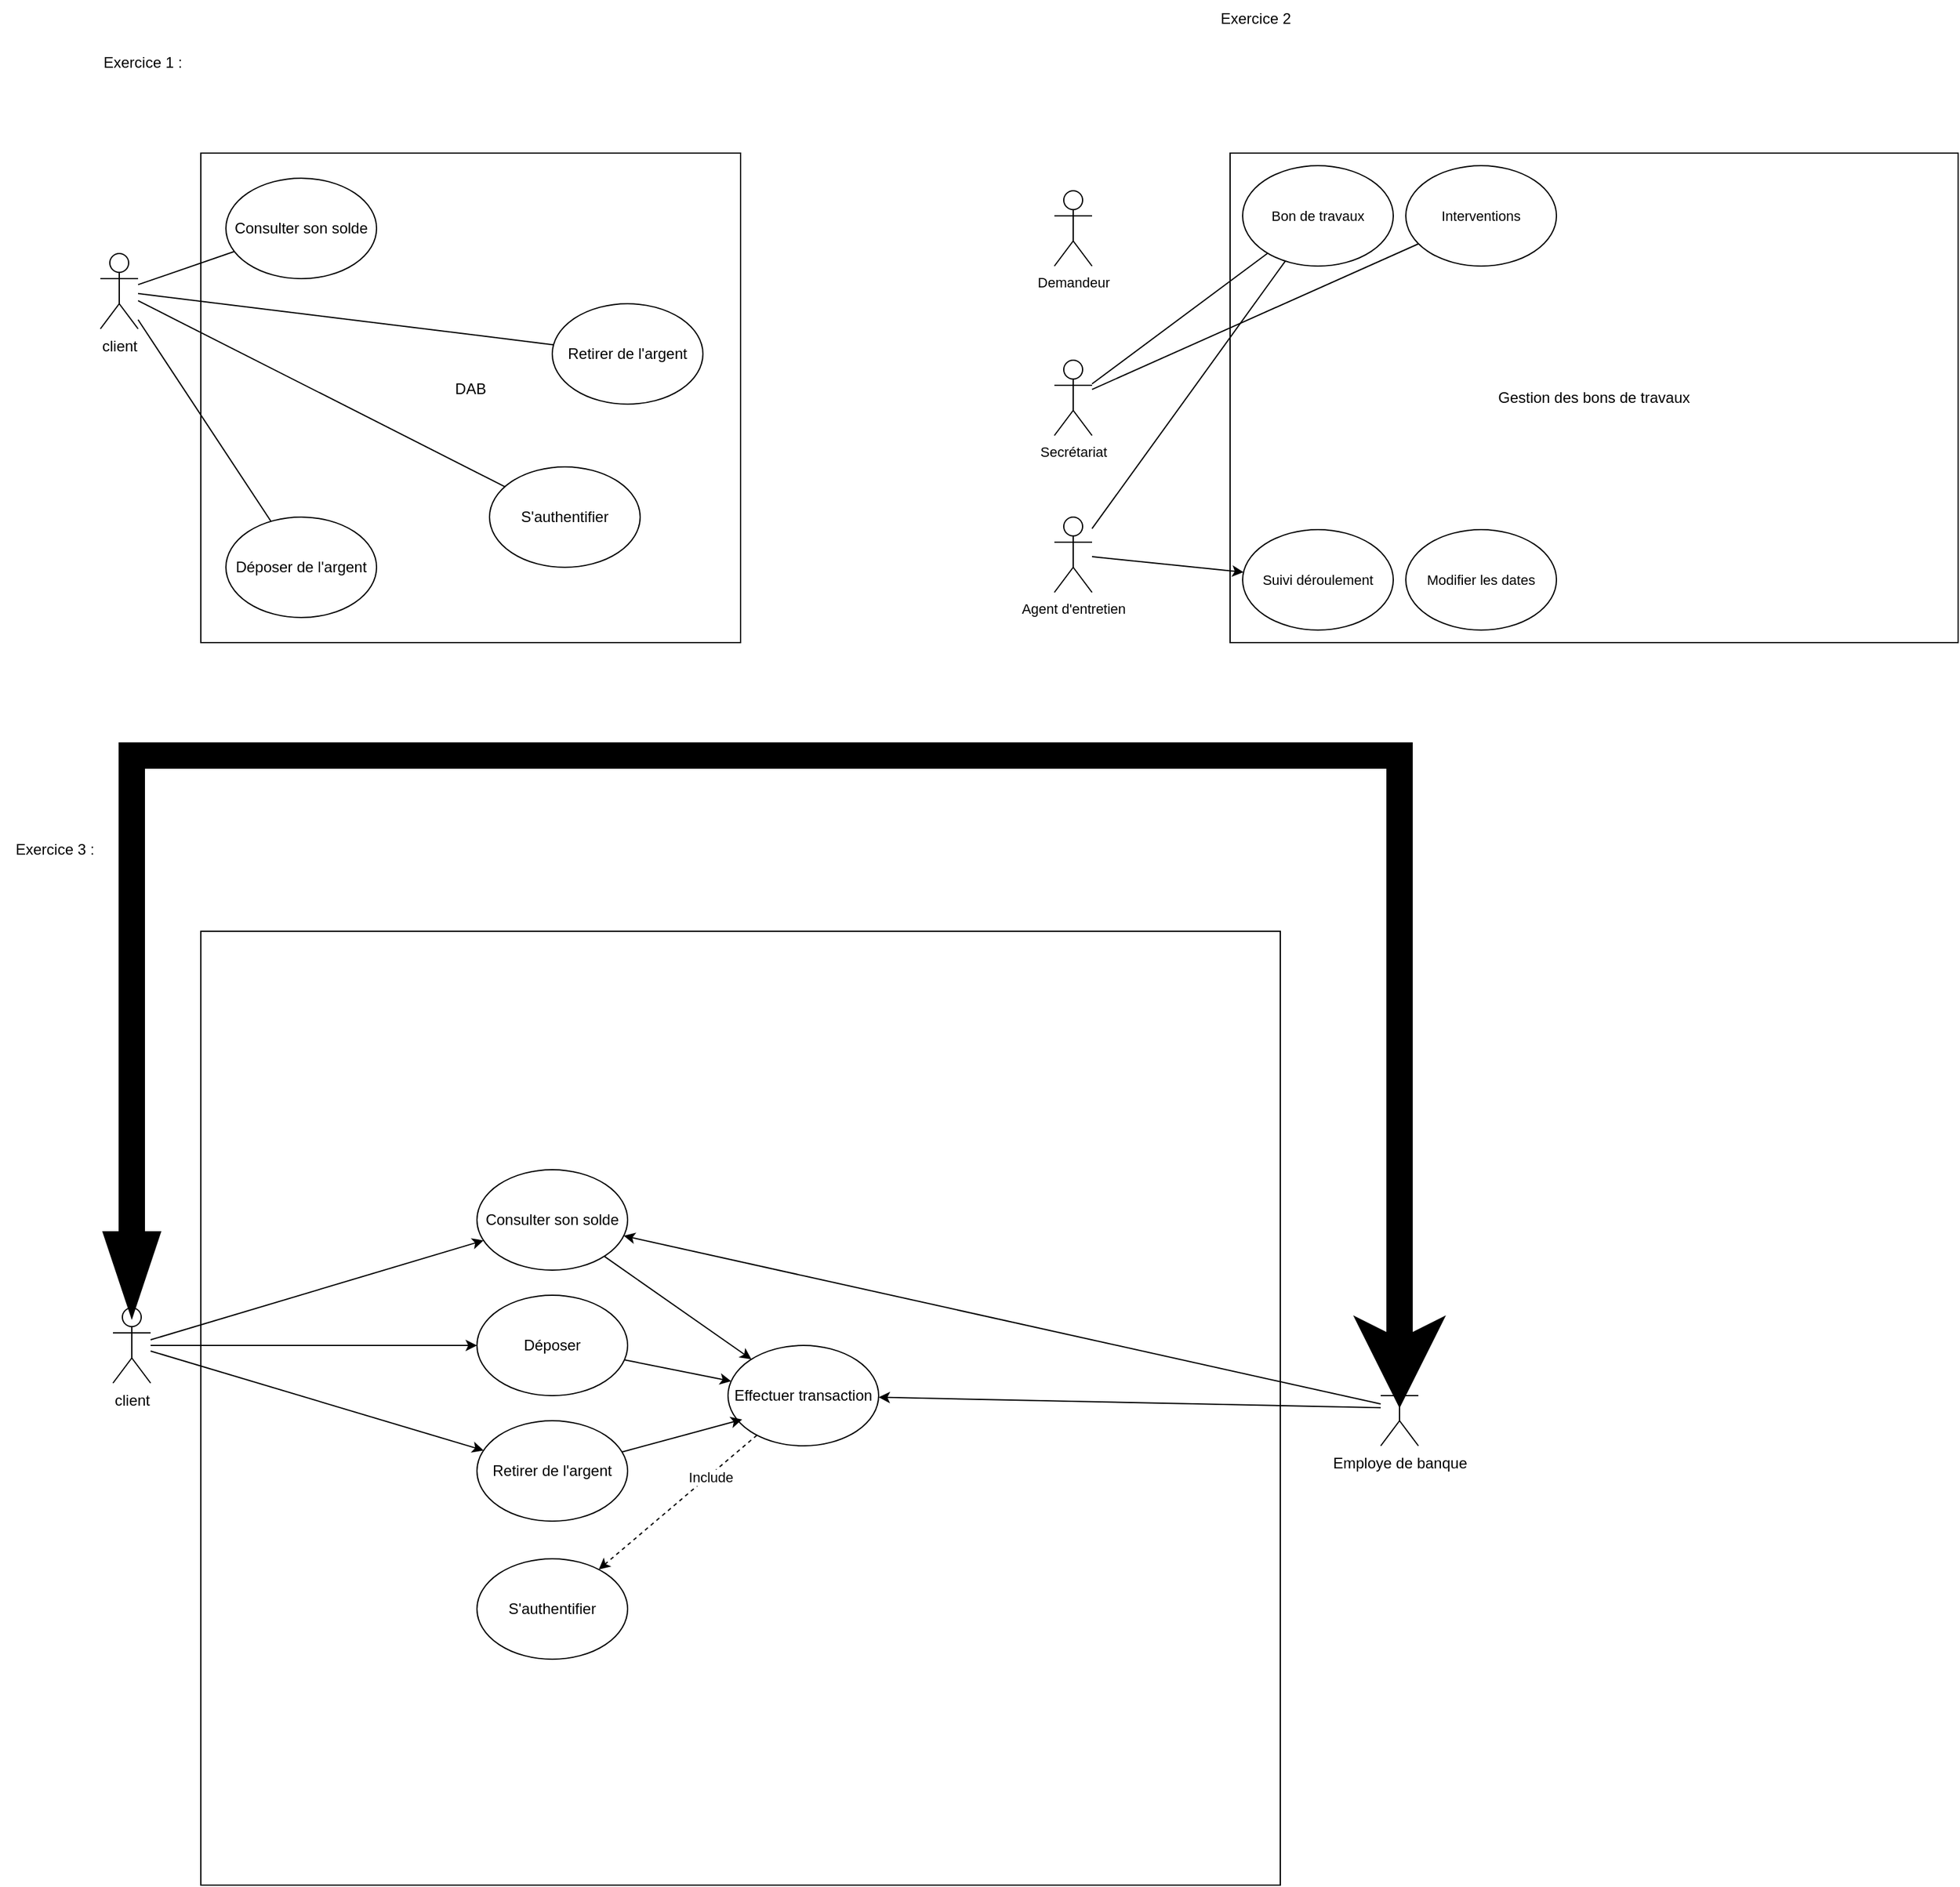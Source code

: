 <mxfile version="24.7.16">
  <diagram name="Page-1" id="Tft7WOYaL25BBJH_i-46">
    <mxGraphModel dx="1577" dy="1268" grid="1" gridSize="10" guides="1" tooltips="1" connect="1" arrows="1" fold="1" page="1" pageScale="1" pageWidth="2339" pageHeight="3300" math="0" shadow="0">
      <root>
        <mxCell id="0" />
        <mxCell id="1" parent="0" />
        <mxCell id="T717MSUHJymw_E_uzrL_-11" style="rounded=0;orthogonalLoop=1;jettySize=auto;html=1;endArrow=none;endFill=0;" parent="1" source="T717MSUHJymw_E_uzrL_-1" target="T717MSUHJymw_E_uzrL_-8" edge="1">
          <mxGeometry relative="1" as="geometry" />
        </mxCell>
        <mxCell id="T717MSUHJymw_E_uzrL_-12" style="shape=connector;rounded=0;orthogonalLoop=1;jettySize=auto;html=1;strokeColor=default;align=center;verticalAlign=middle;fontFamily=Helvetica;fontSize=11;fontColor=default;labelBackgroundColor=default;endArrow=none;endFill=0;" parent="1" source="T717MSUHJymw_E_uzrL_-1" target="T717MSUHJymw_E_uzrL_-7" edge="1">
          <mxGeometry relative="1" as="geometry" />
        </mxCell>
        <mxCell id="T717MSUHJymw_E_uzrL_-13" style="edgeStyle=none;shape=connector;rounded=0;orthogonalLoop=1;jettySize=auto;html=1;strokeColor=default;align=center;verticalAlign=middle;fontFamily=Helvetica;fontSize=11;fontColor=default;labelBackgroundColor=default;endArrow=none;endFill=0;" parent="1" source="T717MSUHJymw_E_uzrL_-1" target="T717MSUHJymw_E_uzrL_-9" edge="1">
          <mxGeometry relative="1" as="geometry" />
        </mxCell>
        <mxCell id="T717MSUHJymw_E_uzrL_-23" style="edgeStyle=none;shape=connector;rounded=0;orthogonalLoop=1;jettySize=auto;html=1;strokeColor=default;align=center;verticalAlign=middle;fontFamily=Helvetica;fontSize=11;fontColor=default;labelBackgroundColor=default;endArrow=none;endFill=0;" parent="1" source="T717MSUHJymw_E_uzrL_-1" target="T717MSUHJymw_E_uzrL_-22" edge="1">
          <mxGeometry relative="1" as="geometry" />
        </mxCell>
        <mxCell id="T717MSUHJymw_E_uzrL_-1" value="client" style="shape=umlActor;verticalLabelPosition=bottom;verticalAlign=top;html=1;outlineConnect=0;" parent="1" vertex="1">
          <mxGeometry x="90" y="280" width="30" height="60" as="geometry" />
        </mxCell>
        <mxCell id="T717MSUHJymw_E_uzrL_-4" value="DAB&lt;div&gt;&lt;br&gt;&lt;/div&gt;" style="rounded=0;whiteSpace=wrap;html=1;fillColor=none;" parent="1" vertex="1">
          <mxGeometry x="170" y="200" width="430" height="390" as="geometry" />
        </mxCell>
        <mxCell id="T717MSUHJymw_E_uzrL_-7" value="Retirer de l&#39;argent" style="ellipse;whiteSpace=wrap;html=1;" parent="1" vertex="1">
          <mxGeometry x="450" y="320" width="120" height="80" as="geometry" />
        </mxCell>
        <mxCell id="T717MSUHJymw_E_uzrL_-8" value="Consulter son solde" style="ellipse;whiteSpace=wrap;html=1;" parent="1" vertex="1">
          <mxGeometry x="190" y="220" width="120" height="80" as="geometry" />
        </mxCell>
        <mxCell id="T717MSUHJymw_E_uzrL_-9" value="Déposer de l&#39;argent" style="ellipse;whiteSpace=wrap;html=1;" parent="1" vertex="1">
          <mxGeometry x="190" y="490" width="120" height="80" as="geometry" />
        </mxCell>
        <mxCell id="T717MSUHJymw_E_uzrL_-32" style="edgeStyle=none;shape=connector;rounded=0;orthogonalLoop=1;jettySize=auto;html=1;strokeColor=default;align=center;verticalAlign=middle;fontFamily=Helvetica;fontSize=11;fontColor=default;labelBackgroundColor=default;endArrow=none;endFill=0;" parent="1" source="T717MSUHJymw_E_uzrL_-19" target="T717MSUHJymw_E_uzrL_-24" edge="1">
          <mxGeometry relative="1" as="geometry" />
        </mxCell>
        <mxCell id="T717MSUHJymw_E_uzrL_-34" style="edgeStyle=none;shape=connector;rounded=0;orthogonalLoop=1;jettySize=auto;html=1;strokeColor=default;align=center;verticalAlign=middle;fontFamily=Helvetica;fontSize=11;fontColor=default;labelBackgroundColor=default;endArrow=none;endFill=0;" parent="1" source="T717MSUHJymw_E_uzrL_-19" target="T717MSUHJymw_E_uzrL_-33" edge="1">
          <mxGeometry relative="1" as="geometry" />
        </mxCell>
        <mxCell id="T717MSUHJymw_E_uzrL_-19" value="Secrétariat" style="shape=umlActor;verticalLabelPosition=bottom;verticalAlign=top;html=1;outlineConnect=0;fontFamily=Helvetica;fontSize=11;fontColor=default;labelBackgroundColor=default;" parent="1" vertex="1">
          <mxGeometry x="850" y="365" width="30" height="60" as="geometry" />
        </mxCell>
        <mxCell id="T717MSUHJymw_E_uzrL_-21" value="&lt;div&gt;Gestion des bons de travaux&lt;/div&gt;" style="rounded=0;whiteSpace=wrap;html=1;fillColor=none;" parent="1" vertex="1">
          <mxGeometry x="990" y="200" width="580" height="390" as="geometry" />
        </mxCell>
        <mxCell id="T717MSUHJymw_E_uzrL_-22" value="S&#39;authentifier" style="ellipse;whiteSpace=wrap;html=1;" parent="1" vertex="1">
          <mxGeometry x="400" y="450" width="120" height="80" as="geometry" />
        </mxCell>
        <mxCell id="T717MSUHJymw_E_uzrL_-24" value="Bon de travaux" style="ellipse;whiteSpace=wrap;html=1;fontFamily=Helvetica;fontSize=11;fontColor=default;labelBackgroundColor=default;" parent="1" vertex="1">
          <mxGeometry x="1000" y="210" width="120" height="80" as="geometry" />
        </mxCell>
        <mxCell id="T717MSUHJymw_E_uzrL_-35" style="edgeStyle=none;shape=connector;rounded=0;orthogonalLoop=1;jettySize=auto;html=1;strokeColor=default;align=center;verticalAlign=middle;fontFamily=Helvetica;fontSize=11;fontColor=default;labelBackgroundColor=default;endArrow=none;endFill=0;" parent="1" source="T717MSUHJymw_E_uzrL_-31" target="T717MSUHJymw_E_uzrL_-24" edge="1">
          <mxGeometry relative="1" as="geometry" />
        </mxCell>
        <mxCell id="T717MSUHJymw_E_uzrL_-39" style="edgeStyle=none;shape=connector;rounded=0;orthogonalLoop=1;jettySize=auto;html=1;strokeColor=default;align=center;verticalAlign=middle;fontFamily=Helvetica;fontSize=11;fontColor=default;labelBackgroundColor=default;endArrow=classic;" parent="1" source="T717MSUHJymw_E_uzrL_-31" target="T717MSUHJymw_E_uzrL_-37" edge="1">
          <mxGeometry relative="1" as="geometry" />
        </mxCell>
        <mxCell id="T717MSUHJymw_E_uzrL_-31" value="Agent d&#39;entretien" style="shape=umlActor;verticalLabelPosition=bottom;verticalAlign=top;html=1;outlineConnect=0;fontFamily=Helvetica;fontSize=11;fontColor=default;labelBackgroundColor=default;" parent="1" vertex="1">
          <mxGeometry x="850" y="490" width="30" height="60" as="geometry" />
        </mxCell>
        <mxCell id="T717MSUHJymw_E_uzrL_-33" value="Interventions" style="ellipse;whiteSpace=wrap;html=1;fontFamily=Helvetica;fontSize=11;fontColor=default;labelBackgroundColor=default;" parent="1" vertex="1">
          <mxGeometry x="1130" y="210" width="120" height="80" as="geometry" />
        </mxCell>
        <mxCell id="T717MSUHJymw_E_uzrL_-36" value="Demandeur&lt;div&gt;&lt;br&gt;&lt;/div&gt;" style="shape=umlActor;verticalLabelPosition=bottom;verticalAlign=top;html=1;outlineConnect=0;fontFamily=Helvetica;fontSize=11;fontColor=default;labelBackgroundColor=default;" parent="1" vertex="1">
          <mxGeometry x="850" y="230" width="30" height="60" as="geometry" />
        </mxCell>
        <mxCell id="T717MSUHJymw_E_uzrL_-37" value="Suivi déroulement" style="ellipse;whiteSpace=wrap;html=1;fontFamily=Helvetica;fontSize=11;fontColor=default;labelBackgroundColor=default;" parent="1" vertex="1">
          <mxGeometry x="1000" y="500" width="120" height="80" as="geometry" />
        </mxCell>
        <mxCell id="T717MSUHJymw_E_uzrL_-38" value="Modifier les dates" style="ellipse;whiteSpace=wrap;html=1;fontFamily=Helvetica;fontSize=11;fontColor=default;labelBackgroundColor=default;" parent="1" vertex="1">
          <mxGeometry x="1130" y="500" width="120" height="80" as="geometry" />
        </mxCell>
        <mxCell id="o5LFxPD4Mw91WRDQ8CJ6-1" value="Exercice 1 :&amp;nbsp;" style="text;html=1;align=center;verticalAlign=middle;resizable=0;points=[];autosize=1;strokeColor=none;fillColor=none;" vertex="1" parent="1">
          <mxGeometry x="80" y="113" width="90" height="30" as="geometry" />
        </mxCell>
        <mxCell id="o5LFxPD4Mw91WRDQ8CJ6-2" value="Exercice 2" style="text;html=1;align=center;verticalAlign=middle;resizable=0;points=[];autosize=1;strokeColor=none;fillColor=none;" vertex="1" parent="1">
          <mxGeometry x="970" y="78" width="80" height="30" as="geometry" />
        </mxCell>
        <mxCell id="o5LFxPD4Mw91WRDQ8CJ6-3" value="Exercice 3 :&amp;nbsp;" style="text;html=1;align=center;verticalAlign=middle;resizable=0;points=[];autosize=1;strokeColor=none;fillColor=none;" vertex="1" parent="1">
          <mxGeometry x="10" y="740" width="90" height="30" as="geometry" />
        </mxCell>
        <mxCell id="o5LFxPD4Mw91WRDQ8CJ6-4" value="" style="rounded=0;whiteSpace=wrap;html=1;fillColor=none;" vertex="1" parent="1">
          <mxGeometry x="170" y="820" width="860" height="760" as="geometry" />
        </mxCell>
        <mxCell id="o5LFxPD4Mw91WRDQ8CJ6-47" style="rounded=0;orthogonalLoop=1;jettySize=auto;html=1;" edge="1" parent="1" source="o5LFxPD4Mw91WRDQ8CJ6-5" target="o5LFxPD4Mw91WRDQ8CJ6-7">
          <mxGeometry relative="1" as="geometry" />
        </mxCell>
        <mxCell id="o5LFxPD4Mw91WRDQ8CJ6-48" style="edgeStyle=orthogonalEdgeStyle;rounded=0;orthogonalLoop=1;jettySize=auto;html=1;" edge="1" parent="1" source="o5LFxPD4Mw91WRDQ8CJ6-5" target="o5LFxPD4Mw91WRDQ8CJ6-32">
          <mxGeometry relative="1" as="geometry" />
        </mxCell>
        <mxCell id="o5LFxPD4Mw91WRDQ8CJ6-49" style="rounded=0;orthogonalLoop=1;jettySize=auto;html=1;" edge="1" parent="1" source="o5LFxPD4Mw91WRDQ8CJ6-5" target="o5LFxPD4Mw91WRDQ8CJ6-9">
          <mxGeometry relative="1" as="geometry" />
        </mxCell>
        <mxCell id="o5LFxPD4Mw91WRDQ8CJ6-5" value="client" style="shape=umlActor;verticalLabelPosition=bottom;verticalAlign=top;html=1;outlineConnect=0;" vertex="1" parent="1">
          <mxGeometry x="100" y="1120" width="30" height="60" as="geometry" />
        </mxCell>
        <mxCell id="o5LFxPD4Mw91WRDQ8CJ6-42" style="rounded=0;orthogonalLoop=1;jettySize=auto;html=1;" edge="1" parent="1" source="o5LFxPD4Mw91WRDQ8CJ6-7" target="o5LFxPD4Mw91WRDQ8CJ6-40">
          <mxGeometry relative="1" as="geometry" />
        </mxCell>
        <mxCell id="o5LFxPD4Mw91WRDQ8CJ6-7" value="Consulter son solde" style="ellipse;whiteSpace=wrap;html=1;" vertex="1" parent="1">
          <mxGeometry x="390" y="1010" width="120" height="80" as="geometry" />
        </mxCell>
        <mxCell id="o5LFxPD4Mw91WRDQ8CJ6-9" value="Retirer de l&#39;argent" style="ellipse;whiteSpace=wrap;html=1;" vertex="1" parent="1">
          <mxGeometry x="390" y="1210" width="120" height="80" as="geometry" />
        </mxCell>
        <mxCell id="o5LFxPD4Mw91WRDQ8CJ6-43" style="rounded=0;orthogonalLoop=1;jettySize=auto;html=1;" edge="1" parent="1" source="o5LFxPD4Mw91WRDQ8CJ6-32" target="o5LFxPD4Mw91WRDQ8CJ6-40">
          <mxGeometry relative="1" as="geometry" />
        </mxCell>
        <mxCell id="o5LFxPD4Mw91WRDQ8CJ6-32" value="Déposer" style="ellipse;whiteSpace=wrap;html=1;" vertex="1" parent="1">
          <mxGeometry x="390" y="1110" width="120" height="80" as="geometry" />
        </mxCell>
        <mxCell id="o5LFxPD4Mw91WRDQ8CJ6-33" value="S&#39;authentifier" style="ellipse;whiteSpace=wrap;html=1;" vertex="1" parent="1">
          <mxGeometry x="390" y="1320" width="120" height="80" as="geometry" />
        </mxCell>
        <mxCell id="o5LFxPD4Mw91WRDQ8CJ6-45" style="rounded=0;orthogonalLoop=1;jettySize=auto;html=1;dashed=1;" edge="1" parent="1" source="o5LFxPD4Mw91WRDQ8CJ6-40" target="o5LFxPD4Mw91WRDQ8CJ6-33">
          <mxGeometry relative="1" as="geometry" />
        </mxCell>
        <mxCell id="o5LFxPD4Mw91WRDQ8CJ6-46" value="Include" style="edgeLabel;html=1;align=center;verticalAlign=middle;resizable=0;points=[];" vertex="1" connectable="0" parent="o5LFxPD4Mw91WRDQ8CJ6-45">
          <mxGeometry x="-0.406" y="2" relative="1" as="geometry">
            <mxPoint x="-1" as="offset" />
          </mxGeometry>
        </mxCell>
        <mxCell id="o5LFxPD4Mw91WRDQ8CJ6-40" value="Effectuer transaction" style="ellipse;whiteSpace=wrap;html=1;" vertex="1" parent="1">
          <mxGeometry x="590" y="1150" width="120" height="80" as="geometry" />
        </mxCell>
        <mxCell id="o5LFxPD4Mw91WRDQ8CJ6-44" style="rounded=0;orthogonalLoop=1;jettySize=auto;html=1;entryX=0.094;entryY=0.737;entryDx=0;entryDy=0;entryPerimeter=0;" edge="1" parent="1" source="o5LFxPD4Mw91WRDQ8CJ6-9" target="o5LFxPD4Mw91WRDQ8CJ6-40">
          <mxGeometry relative="1" as="geometry" />
        </mxCell>
        <mxCell id="o5LFxPD4Mw91WRDQ8CJ6-53" style="rounded=0;orthogonalLoop=1;jettySize=auto;html=1;" edge="1" parent="1" source="o5LFxPD4Mw91WRDQ8CJ6-52" target="o5LFxPD4Mw91WRDQ8CJ6-40">
          <mxGeometry relative="1" as="geometry" />
        </mxCell>
        <mxCell id="o5LFxPD4Mw91WRDQ8CJ6-56" style="rounded=0;orthogonalLoop=1;jettySize=auto;html=1;" edge="1" parent="1" source="o5LFxPD4Mw91WRDQ8CJ6-52" target="o5LFxPD4Mw91WRDQ8CJ6-7">
          <mxGeometry relative="1" as="geometry" />
        </mxCell>
        <mxCell id="o5LFxPD4Mw91WRDQ8CJ6-52" value="Employe de banque" style="shape=umlActor;verticalLabelPosition=bottom;verticalAlign=top;html=1;outlineConnect=0;" vertex="1" parent="1">
          <mxGeometry x="1110" y="1170" width="30" height="60" as="geometry" />
        </mxCell>
        <mxCell id="o5LFxPD4Mw91WRDQ8CJ6-54" style="edgeStyle=elbowEdgeStyle;rounded=0;orthogonalLoop=1;jettySize=auto;html=1;entryX=0.5;entryY=0.5;entryDx=0;entryDy=0;entryPerimeter=0;startArrow=blockThin;startFill=1;strokeWidth=21;elbow=vertical;" edge="1" parent="1" source="o5LFxPD4Mw91WRDQ8CJ6-5" target="o5LFxPD4Mw91WRDQ8CJ6-52">
          <mxGeometry relative="1" as="geometry">
            <Array as="points">
              <mxPoint x="620" y="680" />
            </Array>
          </mxGeometry>
        </mxCell>
      </root>
    </mxGraphModel>
  </diagram>
</mxfile>
